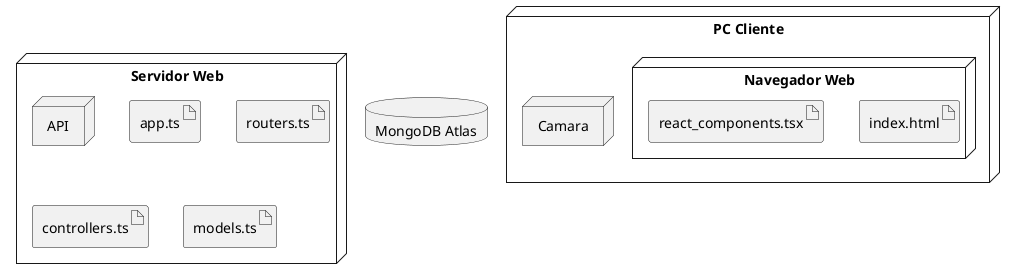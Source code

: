 @startuml

node "PC Cliente" {
node Camara
node "Navegador Web" {
artifact index.html
artifact react_components.tsx
}
}
node "Servidor Web" {
node API

artifact app.ts
artifact routers.ts
artifact controllers.ts
artifact models.ts

}
database "MongoDB Atlas"

@enduml
